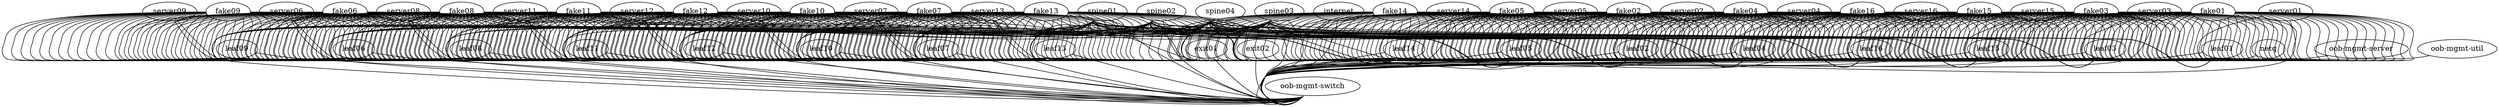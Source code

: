 graph vx {
 "leaf01" [function="leaf" os="CumulusCommunity/cumulus-vx" version="3.7.2" memory="768" config="./helper_scripts/config_switch.sh"]
 "leaf02" [function="leaf" os="CumulusCommunity/cumulus-vx" version="3.7.2" memory="768" config="./helper_scripts/config_switch.sh" ]
 "leaf03" [function="leaf" os="CumulusCommunity/cumulus-vx" version="3.7.2" memory="768" config="./helper_scripts/config_switch.sh" ]
 "leaf04" [function="leaf" os="CumulusCommunity/cumulus-vx" version="3.7.2" memory="768" config="./helper_scripts/config_switch.sh" ]
 "leaf05" [function="leaf" os="CumulusCommunity/cumulus-vx" version="3.7.2" memory="768" config="./helper_scripts/config_switch.sh" ]
 "leaf06" [function="leaf" os="CumulusCommunity/cumulus-vx" version="3.7.2" memory="768" config="./helper_scripts/config_switch.sh" ]
 "leaf07" [function="leaf" os="CumulusCommunity/cumulus-vx" version="3.7.2" memory="768" config="./helper_scripts/config_switch.sh" ]
 "leaf08" [function="leaf" os="CumulusCommunity/cumulus-vx" version="3.7.2" memory="768" config="./helper_scripts/config_switch.sh" ]
 "leaf09" [function="leaf" os="CumulusCommunity/cumulus-vx" version="3.7.2" memory="768" config="./helper_scripts/config_switch.sh" ]
 "leaf10" [function="leaf" os="CumulusCommunity/cumulus-vx" version="3.7.2" memory="768" config="./helper_scripts/config_switch.sh" ]
 "leaf11" [function="leaf" os="CumulusCommunity/cumulus-vx" version="3.7.2" memory="768" config="./helper_scripts/config_switch.sh" ]
 "leaf12" [function="leaf" os="CumulusCommunity/cumulus-vx" version="3.7.2" memory="768" config="./helper_scripts/config_switch.sh" ]
 "leaf13" [function="leaf" os="CumulusCommunity/cumulus-vx" version="3.7.2" memory="768" config="./helper_scripts/config_switch.sh" ]
 "leaf14" [function="leaf" os="CumulusCommunity/cumulus-vx" version="3.7.2" memory="768" config="./helper_scripts/config_switch.sh" ]
 "leaf15" [function="leaf" os="CumulusCommunity/cumulus-vx" version="3.7.2" memory="768" config="./helper_scripts/config_switch.sh" ]
 "leaf16" [function="leaf" os="CumulusCommunity/cumulus-vx" version="3.7.2" memory="768" config="./helper_scripts/config_switch.sh" ]
 "spine01" [function="spine" os="CumulusCommunity/cumulus-vx" version="3.7.2" memory="768" config="./helper_scripts/config_switch.sh" ]
 "spine02" [function="spine" os="CumulusCommunity/cumulus-vx" version="3.7.2" memory="768" config="./helper_scripts/config_switch.sh" ]
 "spine03" [function="spine" os="CumulusCommunity/cumulus-vx" version="3.7.2" memory="768" config="./helper_scripts/config_switch.sh" ]
 "spine04" [function="spine" os="CumulusCommunity/cumulus-vx" version="3.7.2" memory="768" config="./helper_scripts/config_switch.sh" ]
 "exit01" [function="exit" os="CumulusCommunity/cumulus-vx" version="3.7.2" memory="768" config="./helper_scripts/config_switch.sh" ]
 "exit02" [function="exit" os="CumulusCommunity/cumulus-vx" version="3.7.2" memory="768" config="./helper_scripts/config_switch.sh" ]
 "netq" [function="host" os="cumulus/ts" memory="2048" config="./helper_scripts/config_server.sh" ]
 "server01" [function="host" os="yk0/ubuntu-xenial" memory="256" config="./helper_scripts/config_server.sh" ]
 "server02" [function="host" os="yk0/ubuntu-xenial" memory="256" config="./helper_scripts/config_server.sh" ]
 "server03" [function="host" os="yk0/ubuntu-xenial" memory="256" config="./helper_scripts/config_server.sh" ]
 "server04" [function="host" os="yk0/ubuntu-xenial" memory="256" config="./helper_scripts/config_server.sh" ]
 "server05" [function="host" os="yk0/ubuntu-xenial" memory="256" config="./helper_scripts/config_server.sh" ]
 "server06" [function="host" os="yk0/ubuntu-xenial" memory="256" config="./helper_scripts/config_server.sh" ]
 "server07" [function="host" os="yk0/ubuntu-xenial" memory="256" config="./helper_scripts/config_server.sh" ]
 "server08" [function="host" os="yk0/ubuntu-xenial" memory="256" config="./helper_scripts/config_server.sh" ]
 "server09" [function="host" os="yk0/ubuntu-xenial" memory="256" config="./helper_scripts/config_server.sh" ]
 "server10" [function="host" os="yk0/ubuntu-xenial" memory="256" config="./helper_scripts/config_server.sh" ]
 "server11" [function="host" os="yk0/ubuntu-xenial" memory="256" config="./helper_scripts/config_server.sh" ]
 "server12" [function="host" os="yk0/ubuntu-xenial" memory="256" config="./helper_scripts/config_server.sh" ]
 "server13" [function="host" os="yk0/ubuntu-xenial" memory="256" config="./helper_scripts/config_server.sh" ]
 "server14" [function="host" os="yk0/ubuntu-xenial" memory="256" config="./helper_scripts/config_server.sh" ]
 "server15" [function="host" os="yk0/ubuntu-xenial" memory="256" config="./helper_scripts/config_server.sh" ]
 "server16" [function="host" os="yk0/ubuntu-xenial" memory="256" config="./helper_scripts/config_server.sh" ]
 "internet" [function="internet" vagrant="swp48" os="CumulusCommunity/cumulus-vx" version="3.7.2" memory="768" config="./helper_scripts/config_internet.sh" ]
 "oob-mgmt-switch" [function="oob-mgmt-switch" vagrant="eth0" os="CumulusCommunity/cumulus-vx" version="3.7.2" memory="768" config="./helper_scripts/config_oob_switch.sh" ]
 "oob-mgmt-server" [function="oob-server" vagrant="eth0" os="CumulusCommunity/vx_oob_server" version="1.0.4" memory="4096" config="./helper_scripts/config_oob_server.sh" ]
 "oob-mgmt-util" [function="host" vagrant="eth0" os="generic/ubuntu1804" memory="8192" config="./helper_scripts/config_util_server.sh" ]
 "fake01" [function="fake"]
 "fake02" [function="fake"]
 "fake03" [function="fake"]
 "fake04" [function="fake"]
 "fake05" [function="fake"]
 "fake06" [function="fake"]
 "fake07" [function="fake"]
 "fake08" [function="fake"]
 "fake09" [function="fake"]
 "fake10" [function="fake"]
 "fake11" [function="fake"]
 "fake12" [function="fake"]
 "fake13" [function="fake"]
 "fake14" [function="fake"]
 "fake15" [function="fake"]
 "fake16" [function="fake"]

 "spine01":"swp1" -- "leaf01":"swp49"
 "spine01":"swp2" -- "leaf02":"swp49"
 "spine01":"swp3" -- "leaf03":"swp49"
 "spine01":"swp4" -- "leaf04":"swp49"
 "spine01":"swp5" -- "leaf05":"swp49"
 "spine01":"swp6" -- "leaf06":"swp49"
 "spine01":"swp7" -- "leaf07":"swp49"
 "spine01":"swp8" -- "leaf08":"swp49"
 "spine01":"swp9" -- "leaf09":"swp49"
 "spine01":"swp10" -- "leaf10":"swp49"
 "spine01":"swp11" -- "leaf11":"swp49"
 "spine01":"swp12" -- "leaf12":"swp49"
 "spine01":"swp13" -- "leaf13":"swp49"
 "spine01":"swp14" -- "leaf14":"swp49"
 "spine01":"swp15" -- "leaf15":"swp49"
 "spine01":"swp16" -- "leaf16":"swp49"
 "spine01":"swp25" -- "exit01":"swp1"
 "spine01":"swp26" -- "exit02":"swp1"


 "spine02":"swp1" -- "leaf01":"swp50"
 "spine02":"swp2" -- "leaf02":"swp50"
 "spine02":"swp3" -- "leaf03":"swp50"
 "spine02":"swp4" -- "leaf04":"swp50"
 "spine02":"swp5" -- "leaf05":"swp50"
 "spine02":"swp6" -- "leaf06":"swp50"
 "spine02":"swp7" -- "leaf07":"swp50"
 "spine02":"swp8" -- "leaf08":"swp50"
 "spine02":"swp9" -- "leaf09":"swp50"
 "spine02":"swp10" -- "leaf10":"swp50"
 "spine02":"swp11" -- "leaf11":"swp50"
 "spine02":"swp12" -- "leaf12":"swp50"
 "spine02":"swp13" -- "leaf13":"swp50"
 "spine02":"swp14" -- "leaf14":"swp50"
 "spine02":"swp15" -- "leaf15":"swp50"
 "spine02":"swp16" -- "leaf16":"swp50"
 "spine02":"swp25" -- "exit01":"swp2"
 "spine02":"swp26" -- "exit02":"swp2"


 "spine03":"swp1" -- "leaf01":"swp51"
 "spine03":"swp2" -- "leaf02":"swp51"
 "spine03":"swp3" -- "leaf03":"swp51"
 "spine03":"swp4" -- "leaf04":"swp51"
 "spine03":"swp5" -- "leaf05":"swp51"
 "spine03":"swp6" -- "leaf06":"swp51"
 "spine03":"swp7" -- "leaf07":"swp51"
 "spine03":"swp8" -- "leaf08":"swp51"
 "spine03":"swp9" -- "leaf09":"swp51"
 "spine03":"swp10" -- "leaf10":"swp51"
 "spine03":"swp11" -- "leaf11":"swp51"
 "spine03":"swp12" -- "leaf12":"swp51"
 "spine03":"swp13" -- "leaf13":"swp51"
 "spine03":"swp14" -- "leaf14":"swp51"
 "spine03":"swp15" -- "leaf15":"swp51"
 "spine03":"swp16" -- "leaf16":"swp51"
 "spine03":"swp25" -- "exit01":"swp3"
 "spine03":"swp26" -- "exit02":"swp3"

 "spine04":"swp1" -- "leaf01":"swp52"
 "spine04":"swp2" -- "leaf02":"swp52"
 "spine04":"swp3" -- "leaf03":"swp52"
 "spine04":"swp4" -- "leaf04":"swp52"
 "spine04":"swp5" -- "leaf05":"swp52"
 "spine04":"swp6" -- "leaf06":"swp52"
 "spine04":"swp7" -- "leaf07":"swp52"
 "spine04":"swp8" -- "leaf08":"swp52"
 "spine04":"swp9" -- "leaf09":"swp52"
 "spine04":"swp10" -- "leaf10":"swp52"
 "spine04":"swp11" -- "leaf11":"swp52"
 "spine04":"swp12" -- "leaf12":"swp52"
 "spine04":"swp13" -- "leaf13":"swp52"
 "spine04":"swp14" -- "leaf14":"swp52"
 "spine04":"swp15" -- "leaf15":"swp52"
 "spine04":"swp16" -- "leaf16":"swp52"
 "spine04":"swp25" -- "exit01":"swp4"
 "spine04":"swp26" -- "exit02":"swp4"

 "server01":"eth1" -- "leaf01":"swp1" [left_mac="00:03:00:11:11:01"]
 "server02":"eth1" -- "leaf02":"swp1" [left_mac="00:03:00:11:11:02"]
 "server03":"eth1" -- "leaf03":"swp1" [left_mac="00:03:00:11:11:03"]
 "server04":"eth1" -- "leaf04":"swp1" [left_mac="00:03:00:11:11:04"]
 "server05":"eth1" -- "leaf05":"swp1" [left_mac="00:03:00:11:11:05"]
 "server06":"eth1" -- "leaf06":"swp1" [left_mac="00:03:00:11:11:06"]
 "server07":"eth1" -- "leaf07":"swp1" [left_mac="00:03:00:11:11:07"]
 "server08":"eth1" -- "leaf08":"swp1" [left_mac="00:03:00:11:11:08"]
 "server09":"eth1" -- "leaf09":"swp1" [left_mac="00:03:00:11:11:09"]
 "server10":"eth1" -- "leaf10":"swp1" [left_mac="00:03:00:11:11:10"]
 "server11":"eth1" -- "leaf11":"swp1" [left_mac="00:03:00:11:11:11"]
 "server12":"eth1" -- "leaf12":"swp1" [left_mac="00:03:00:11:11:12"]
 "server13":"eth1" -- "leaf13":"swp1" [left_mac="00:03:00:11:11:13"]
 "server14":"eth1" -- "leaf14":"swp1" [left_mac="00:03:00:11:11:14"]
 "server15":"eth1" -- "leaf15":"swp1" [left_mac="00:03:00:11:11:15"]
 "server16":"eth1" -- "leaf16":"swp1" [left_mac="00:03:00:11:11:16"]


 "internet":"swp1" -- "exit01":"swp32"
 "internet":"swp2" -- "exit02":"swp32"

 "oob-mgmt-server":"eth1" -- "oob-mgmt-switch":"swp1" [right_mac="a0:00:00:00:00:71"]
 "server01":"eth0" -- "oob-mgmt-switch":"swp2" [left_mac="a0:00:00:00:00:51"]
 "server02":"eth0" -- "oob-mgmt-switch":"swp3" [left_mac="a0:00:00:00:00:52"]
 "server03":"eth0" -- "oob-mgmt-switch":"swp4" [left_mac="a0:00:00:00:00:53"]
 "server04":"eth0" -- "oob-mgmt-switch":"swp5" [left_mac="a0:00:00:00:00:54"]
 "server05":"eth0" -- "oob-mgmt-switch":"swp6" [left_mac="a0:00:00:00:00:55"]
 "server06":"eth0" -- "oob-mgmt-switch":"swp7" [left_mac="a0:00:00:00:00:56"]
 "server07":"eth0" -- "oob-mgmt-switch":"swp8" [left_mac="a0:00:00:00:00:57"]
 "server08":"eth0" -- "oob-mgmt-switch":"swp9" [left_mac="a0:00:00:00:00:58"]
 "server09":"eth0" -- "oob-mgmt-switch":"swp10" [left_mac="a0:00:00:00:00:59"]
 "server10":"eth0" -- "oob-mgmt-switch":"swp11" [left_mac="a0:00:00:00:00:60"]
 "server11":"eth0" -- "oob-mgmt-switch":"swp12" [left_mac="a0:00:00:00:00:61"]
 "server12":"eth0" -- "oob-mgmt-switch":"swp13" [left_mac="a0:00:00:00:00:62"]
 "server13":"eth0" -- "oob-mgmt-switch":"swp14" [left_mac="a0:00:00:00:00:63"]
 "server14":"eth0" -- "oob-mgmt-switch":"swp15" [left_mac="a0:00:00:00:00:64"]
 "server15":"eth0" -- "oob-mgmt-switch":"swp16" [left_mac="a0:00:00:00:00:65"]
 "server16":"eth0" -- "oob-mgmt-switch":"swp17" [left_mac="a0:00:00:00:00:66"]
 "leaf01":"eth0" -- "oob-mgmt-switch":"swp18" [left_mac="a0:00:00:00:00:11"]
 "leaf02":"eth0" -- "oob-mgmt-switch":"swp19" [left_mac="a0:00:00:00:00:12"]
 "leaf03":"eth0" -- "oob-mgmt-switch":"swp20" [left_mac="a0:00:00:00:00:13"]
 "leaf04":"eth0" -- "oob-mgmt-switch":"swp21" [left_mac="a0:00:00:00:00:14"]
 "leaf05":"eth0" -- "oob-mgmt-switch":"swp22" [left_mac="a0:00:00:00:00:15"]
 "leaf06":"eth0" -- "oob-mgmt-switch":"swp23" [left_mac="a0:00:00:00:00:16"]
 "leaf07":"eth0" -- "oob-mgmt-switch":"swp24" [left_mac="a0:00:00:00:00:17"]
 "leaf08":"eth0" -- "oob-mgmt-switch":"swp25" [left_mac="a0:00:00:00:00:18"]
 "leaf09":"eth0" -- "oob-mgmt-switch":"swp26" [left_mac="a0:00:00:00:00:19"]
 "leaf10":"eth0" -- "oob-mgmt-switch":"swp27" [left_mac="a0:00:00:00:00:20"]
 "leaf11":"eth0" -- "oob-mgmt-switch":"swp28" [left_mac="a0:00:00:00:00:21"]
 "leaf12":"eth0" -- "oob-mgmt-switch":"swp29" [left_mac="a0:00:00:00:00:22"]
 "leaf13":"eth0" -- "oob-mgmt-switch":"swp30" [left_mac="a0:00:00:00:00:23"]
 "leaf14":"eth0" -- "oob-mgmt-switch":"swp31" [left_mac="a0:00:00:00:00:24"]
 "leaf15":"eth0" -- "oob-mgmt-switch":"swp32" [left_mac="a0:00:00:00:00:25"]
 "leaf16":"eth0" -- "oob-mgmt-switch":"swp33" [left_mac="a0:00:00:00:00:26"]
 "spine01":"eth0" -- "oob-mgmt-switch":"swp34" [left_mac="a0:00:00:00:00:31"]
 "spine02":"eth0" -- "oob-mgmt-switch":"swp35" [left_mac="a0:00:00:00:00:32"]
 "spine03":"eth0" -- "oob-mgmt-switch":"swp36" [left_mac="a0:00:00:00:00:33"]
 "spine04":"eth0" -- "oob-mgmt-switch":"swp37" [left_mac="a0:00:00:00:00:34"]
 "exit01":"eth0" -- "oob-mgmt-switch":"swp38" [left_mac="a0:00:00:00:00:41"]
 "exit02":"eth0" -- "oob-mgmt-switch":"swp39" [left_mac="a0:00:00:00:00:42"]
 "internet":"eth0" -- "oob-mgmt-switch":"swp40" [left_mac="a0:00:00:00:00:49"]
 "netq":"eth0" -- "oob-mgmt-switch":"swp41" [left_mac="a0:00:00:00:00:50"]
 "oob-mgmt-util":"eth1" -- "oob-mgmt-switch":"swp42" [left_mac="a0:00:00:00:00:67"]

 "fake01":"eth2" -- "leaf01":"swp2"
 "fake01":"eth3" -- "leaf01":"swp3"
 "fake01":"eth4" -- "leaf01":"swp4"
 "fake01":"eth5" -- "leaf01":"swp5"
 "fake01":"eth6" -- "leaf01":"swp6"
 "fake01":"eth7" -- "leaf01":"swp7"
 "fake01":"eth8" -- "leaf01":"swp8"
 "fake01":"eth9" -- "leaf01":"swp9"
 "fake01":"eth10" -- "leaf01":"swp10"
 "fake01":"eth11" -- "leaf01":"swp11"
 "fake01":"eth12" -- "leaf01":"swp12"
 "fake01":"eth13" -- "leaf01":"swp13"
 "fake01":"eth14" -- "leaf01":"swp14"
 "fake01":"eth15" -- "leaf01":"swp15"
 "fake01":"eth16" -- "leaf01":"swp16"
 "fake01":"eth17" -- "leaf01":"swp17"
 "fake01":"eth19" -- "leaf01":"swp19"
 "fake01":"eth20" -- "leaf01":"swp20"
 "fake01":"eth21" -- "leaf01":"swp21"
 "fake01":"eth22" -- "leaf01":"swp22"
 "fake01":"eth23" -- "leaf01":"swp23"
 "fake01":"eth24" -- "leaf01":"swp24"
 "fake01":"eth25" -- "leaf01":"swp25"
 "fake01":"eth26" -- "leaf01":"swp26"
 "fake01":"eth27" -- "leaf01":"swp27"
 "fake01":"eth28" -- "leaf01":"swp28"
 "fake01":"eth29" -- "leaf01":"swp29"
 "fake01":"eth30" -- "leaf01":"swp30"
 "fake01":"eth31" -- "leaf01":"swp31"
 "fake01":"eth32" -- "leaf01":"swp32"
 "fake01":"eth33" -- "leaf01":"swp33"
 "fake01":"eth34" -- "leaf01":"swp34"
 "fake01":"eth35" -- "leaf01":"swp35"
 "fake01":"eth36" -- "leaf01":"swp36"
 "fake01":"eth37" -- "leaf01":"swp37"
 "fake01":"eth38" -- "leaf01":"swp38"
 "fake01":"eth39" -- "leaf01":"swp39"
 "fake01":"eth40" -- "leaf01":"swp40"
 "fake01":"eth41" -- "leaf01":"swp41"
 "fake01":"eth42" -- "leaf01":"swp42"
 "fake01":"eth43" -- "leaf01":"swp43"
 "fake01":"eth44" -- "leaf01":"swp44"
 "fake01":"eth45" -- "leaf01":"swp45"
 "fake01":"eth46" -- "leaf01":"swp46"
 "fake01":"eth47" -- "leaf01":"swp47"
 "fake01":"eth48" -- "leaf01":"swp48"

 "fake02":"eth2" -- "leaf02":"swp2"
 "fake02":"eth3" -- "leaf02":"swp3"
 "fake02":"eth4" -- "leaf02":"swp4"
 "fake02":"eth5" -- "leaf02":"swp5"
 "fake02":"eth6" -- "leaf02":"swp6"
 "fake02":"eth7" -- "leaf02":"swp7"
 "fake02":"eth8" -- "leaf02":"swp8"
 "fake02":"eth9" -- "leaf02":"swp9"
 "fake02":"eth10" -- "leaf02":"swp10"
 "fake02":"eth11" -- "leaf02":"swp11"
 "fake02":"eth12" -- "leaf02":"swp12"
 "fake02":"eth13" -- "leaf02":"swp13"
 "fake02":"eth14" -- "leaf02":"swp14"
 "fake02":"eth15" -- "leaf02":"swp15"
 "fake02":"eth16" -- "leaf02":"swp16"
 "fake02":"eth17" -- "leaf02":"swp17"
 "fake02":"eth19" -- "leaf02":"swp19"
 "fake02":"eth20" -- "leaf02":"swp20"
 "fake02":"eth21" -- "leaf02":"swp21"
 "fake02":"eth22" -- "leaf02":"swp22"
 "fake02":"eth23" -- "leaf02":"swp23"
 "fake02":"eth24" -- "leaf02":"swp24"
 "fake02":"eth25" -- "leaf02":"swp25"
 "fake02":"eth26" -- "leaf02":"swp26"
 "fake02":"eth27" -- "leaf02":"swp27"
 "fake02":"eth28" -- "leaf02":"swp28"
 "fake02":"eth29" -- "leaf02":"swp29"
 "fake02":"eth30" -- "leaf02":"swp30"
 "fake02":"eth31" -- "leaf02":"swp31"
 "fake02":"eth32" -- "leaf02":"swp32"
 "fake02":"eth33" -- "leaf02":"swp33"
 "fake02":"eth34" -- "leaf02":"swp34"
 "fake02":"eth35" -- "leaf02":"swp35"
 "fake02":"eth36" -- "leaf02":"swp36"
 "fake02":"eth37" -- "leaf02":"swp37"
 "fake02":"eth38" -- "leaf02":"swp38"
 "fake02":"eth39" -- "leaf02":"swp39"
 "fake02":"eth40" -- "leaf02":"swp40"
 "fake02":"eth41" -- "leaf02":"swp41"
 "fake02":"eth42" -- "leaf02":"swp42"
 "fake02":"eth43" -- "leaf02":"swp43"
 "fake02":"eth44" -- "leaf02":"swp44"
 "fake02":"eth45" -- "leaf02":"swp45"
 "fake02":"eth46" -- "leaf02":"swp46"
 "fake02":"eth47" -- "leaf02":"swp47"
 "fake02":"eth48" -- "leaf02":"swp48"

 "fake03":"eth2" -- "leaf03":"swp2"
 "fake03":"eth3" -- "leaf03":"swp3"
 "fake03":"eth4" -- "leaf03":"swp4"
 "fake03":"eth5" -- "leaf03":"swp5"
 "fake03":"eth6" -- "leaf03":"swp6"
 "fake03":"eth7" -- "leaf03":"swp7"
 "fake03":"eth8" -- "leaf03":"swp8"
 "fake03":"eth9" -- "leaf03":"swp9"
 "fake03":"eth10" -- "leaf03":"swp10"
 "fake03":"eth11" -- "leaf03":"swp11"
 "fake03":"eth12" -- "leaf03":"swp12"
 "fake03":"eth13" -- "leaf03":"swp13"
 "fake03":"eth14" -- "leaf03":"swp14"
 "fake03":"eth15" -- "leaf03":"swp15"
 "fake03":"eth16" -- "leaf03":"swp16"
 "fake03":"eth17" -- "leaf03":"swp17"
 "fake03":"eth19" -- "leaf03":"swp19"
 "fake03":"eth20" -- "leaf03":"swp20"
 "fake03":"eth21" -- "leaf03":"swp21"
 "fake03":"eth22" -- "leaf03":"swp22"
 "fake03":"eth23" -- "leaf03":"swp23"
 "fake03":"eth24" -- "leaf03":"swp24"
 "fake03":"eth25" -- "leaf03":"swp25"
 "fake03":"eth26" -- "leaf03":"swp26"
 "fake03":"eth27" -- "leaf03":"swp27"
 "fake03":"eth28" -- "leaf03":"swp28"
 "fake03":"eth29" -- "leaf03":"swp29"
 "fake03":"eth30" -- "leaf03":"swp30"
 "fake03":"eth31" -- "leaf03":"swp31"
 "fake03":"eth32" -- "leaf03":"swp32"
 "fake03":"eth33" -- "leaf03":"swp33"
 "fake03":"eth34" -- "leaf03":"swp34"
 "fake03":"eth35" -- "leaf03":"swp35"
 "fake03":"eth36" -- "leaf03":"swp36"
 "fake03":"eth37" -- "leaf03":"swp37"
 "fake03":"eth38" -- "leaf03":"swp38"
 "fake03":"eth39" -- "leaf03":"swp39"
 "fake03":"eth40" -- "leaf03":"swp40"
 "fake03":"eth41" -- "leaf03":"swp41"
 "fake03":"eth42" -- "leaf03":"swp42"
 "fake03":"eth43" -- "leaf03":"swp43"
 "fake03":"eth44" -- "leaf03":"swp44"
 "fake03":"eth45" -- "leaf03":"swp45"
 "fake03":"eth46" -- "leaf03":"swp46"
 "fake03":"eth47" -- "leaf03":"swp47"
 "fake03":"eth48" -- "leaf03":"swp48"

 "fake04":"eth2" -- "leaf04":"swp2"
 "fake04":"eth3" -- "leaf04":"swp3"
 "fake04":"eth4" -- "leaf04":"swp4"
 "fake04":"eth5" -- "leaf04":"swp5"
 "fake04":"eth6" -- "leaf04":"swp6"
 "fake04":"eth7" -- "leaf04":"swp7"
 "fake04":"eth8" -- "leaf04":"swp8"
 "fake04":"eth9" -- "leaf04":"swp9"
 "fake04":"eth10" -- "leaf04":"swp10"
 "fake04":"eth11" -- "leaf04":"swp11"
 "fake04":"eth12" -- "leaf04":"swp12"
 "fake04":"eth13" -- "leaf04":"swp13"
 "fake04":"eth14" -- "leaf04":"swp14"
 "fake04":"eth15" -- "leaf04":"swp15"
 "fake04":"eth16" -- "leaf04":"swp16"
 "fake04":"eth17" -- "leaf04":"swp17"
 "fake04":"eth19" -- "leaf04":"swp19"
 "fake04":"eth20" -- "leaf04":"swp20"
 "fake04":"eth21" -- "leaf04":"swp21"
 "fake04":"eth22" -- "leaf04":"swp22"
 "fake04":"eth23" -- "leaf04":"swp23"
 "fake04":"eth24" -- "leaf04":"swp24"
 "fake04":"eth25" -- "leaf04":"swp25"
 "fake04":"eth26" -- "leaf04":"swp26"
 "fake04":"eth27" -- "leaf04":"swp27"
 "fake04":"eth28" -- "leaf04":"swp28"
 "fake04":"eth29" -- "leaf04":"swp29"
 "fake04":"eth30" -- "leaf04":"swp30"
 "fake04":"eth31" -- "leaf04":"swp31"
 "fake04":"eth32" -- "leaf04":"swp32"
 "fake04":"eth33" -- "leaf04":"swp33"
 "fake04":"eth34" -- "leaf04":"swp34"
 "fake04":"eth35" -- "leaf04":"swp35"
 "fake04":"eth36" -- "leaf04":"swp36"
 "fake04":"eth37" -- "leaf04":"swp37"
 "fake04":"eth38" -- "leaf04":"swp38"
 "fake04":"eth39" -- "leaf04":"swp39"
 "fake04":"eth40" -- "leaf04":"swp40"
 "fake04":"eth41" -- "leaf04":"swp41"
 "fake04":"eth42" -- "leaf04":"swp42"
 "fake04":"eth43" -- "leaf04":"swp43"
 "fake04":"eth44" -- "leaf04":"swp44"
 "fake04":"eth45" -- "leaf04":"swp45"
 "fake04":"eth46" -- "leaf04":"swp46"
 "fake04":"eth47" -- "leaf04":"swp47"
 "fake04":"eth48" -- "leaf04":"swp48"

 "fake05":"eth2" -- "leaf05":"swp2"
 "fake05":"eth3" -- "leaf05":"swp3"
 "fake05":"eth4" -- "leaf05":"swp4"
 "fake05":"eth5" -- "leaf05":"swp5"
 "fake05":"eth6" -- "leaf05":"swp6"
 "fake05":"eth7" -- "leaf05":"swp7"
 "fake05":"eth8" -- "leaf05":"swp8"
 "fake05":"eth9" -- "leaf05":"swp9"
 "fake05":"eth10" -- "leaf05":"swp10"
 "fake05":"eth11" -- "leaf05":"swp11"
 "fake05":"eth12" -- "leaf05":"swp12"
 "fake05":"eth13" -- "leaf05":"swp13"
 "fake05":"eth14" -- "leaf05":"swp14"
 "fake05":"eth15" -- "leaf05":"swp15"
 "fake05":"eth16" -- "leaf05":"swp16"
 "fake05":"eth17" -- "leaf05":"swp17"
 "fake05":"eth19" -- "leaf05":"swp19"
 "fake05":"eth20" -- "leaf05":"swp20"
 "fake05":"eth21" -- "leaf05":"swp21"
 "fake05":"eth22" -- "leaf05":"swp22"
 "fake05":"eth23" -- "leaf05":"swp23"
 "fake05":"eth24" -- "leaf05":"swp24"
 "fake05":"eth25" -- "leaf05":"swp25"
 "fake05":"eth26" -- "leaf05":"swp26"
 "fake05":"eth27" -- "leaf05":"swp27"
 "fake05":"eth28" -- "leaf05":"swp28"
 "fake05":"eth29" -- "leaf05":"swp29"
 "fake05":"eth30" -- "leaf05":"swp30"
 "fake05":"eth31" -- "leaf05":"swp31"
 "fake05":"eth32" -- "leaf05":"swp32"
 "fake05":"eth33" -- "leaf05":"swp33"
 "fake05":"eth34" -- "leaf05":"swp34"
 "fake05":"eth35" -- "leaf05":"swp35"
 "fake05":"eth36" -- "leaf05":"swp36"
 "fake05":"eth37" -- "leaf05":"swp37"
 "fake05":"eth38" -- "leaf05":"swp38"
 "fake05":"eth39" -- "leaf05":"swp39"
 "fake05":"eth40" -- "leaf05":"swp40"
 "fake05":"eth41" -- "leaf05":"swp41"
 "fake05":"eth42" -- "leaf05":"swp42"
 "fake05":"eth43" -- "leaf05":"swp43"
 "fake05":"eth44" -- "leaf05":"swp44"
 "fake05":"eth45" -- "leaf05":"swp45"
 "fake05":"eth46" -- "leaf05":"swp46"
 "fake05":"eth47" -- "leaf05":"swp47"
 "fake05":"eth48" -- "leaf05":"swp48"

 "fake06":"eth2" -- "leaf06":"swp2"
 "fake06":"eth3" -- "leaf06":"swp3"
 "fake06":"eth4" -- "leaf06":"swp4"
 "fake06":"eth5" -- "leaf06":"swp5"
 "fake06":"eth6" -- "leaf06":"swp6"
 "fake06":"eth7" -- "leaf06":"swp7"
 "fake06":"eth8" -- "leaf06":"swp8"
 "fake06":"eth9" -- "leaf06":"swp9"
 "fake06":"eth10" -- "leaf06":"swp10"
 "fake06":"eth11" -- "leaf06":"swp11"
 "fake06":"eth12" -- "leaf06":"swp12"
 "fake06":"eth13" -- "leaf06":"swp13"
 "fake06":"eth14" -- "leaf06":"swp14"
 "fake06":"eth15" -- "leaf06":"swp15"
 "fake06":"eth16" -- "leaf06":"swp16"
 "fake06":"eth17" -- "leaf06":"swp17"
 "fake06":"eth19" -- "leaf06":"swp19"
 "fake06":"eth20" -- "leaf06":"swp20"
 "fake06":"eth21" -- "leaf06":"swp21"
 "fake06":"eth22" -- "leaf06":"swp22"
 "fake06":"eth23" -- "leaf06":"swp23"
 "fake06":"eth24" -- "leaf06":"swp24"
 "fake06":"eth25" -- "leaf06":"swp25"
 "fake06":"eth26" -- "leaf06":"swp26"
 "fake06":"eth27" -- "leaf06":"swp27"
 "fake06":"eth28" -- "leaf06":"swp28"
 "fake06":"eth29" -- "leaf06":"swp29"
 "fake06":"eth30" -- "leaf06":"swp30"
 "fake06":"eth31" -- "leaf06":"swp31"
 "fake06":"eth32" -- "leaf06":"swp32"
 "fake06":"eth33" -- "leaf06":"swp33"
 "fake06":"eth34" -- "leaf06":"swp34"
 "fake06":"eth35" -- "leaf06":"swp35"
 "fake06":"eth36" -- "leaf06":"swp36"
 "fake06":"eth37" -- "leaf06":"swp37"
 "fake06":"eth38" -- "leaf06":"swp38"
 "fake06":"eth39" -- "leaf06":"swp39"
 "fake06":"eth40" -- "leaf06":"swp40"
 "fake06":"eth41" -- "leaf06":"swp41"
 "fake06":"eth42" -- "leaf06":"swp42"
 "fake06":"eth43" -- "leaf06":"swp43"
 "fake06":"eth44" -- "leaf06":"swp44"
 "fake06":"eth45" -- "leaf06":"swp45"
 "fake06":"eth46" -- "leaf06":"swp46"
 "fake06":"eth47" -- "leaf06":"swp47"
 "fake06":"eth48" -- "leaf06":"swp48"


 "fake07":"eth2" -- "leaf07":"swp2"
 "fake07":"eth3" -- "leaf07":"swp3"
 "fake07":"eth4" -- "leaf07":"swp4"
 "fake07":"eth5" -- "leaf07":"swp5"
 "fake07":"eth6" -- "leaf07":"swp6"
 "fake07":"eth7" -- "leaf07":"swp7"
 "fake07":"eth8" -- "leaf07":"swp8"
 "fake07":"eth9" -- "leaf07":"swp9"
 "fake07":"eth10" -- "leaf07":"swp10"
 "fake07":"eth11" -- "leaf07":"swp11"
 "fake07":"eth12" -- "leaf07":"swp12"
 "fake07":"eth13" -- "leaf07":"swp13"
 "fake07":"eth14" -- "leaf07":"swp14"
 "fake07":"eth15" -- "leaf07":"swp15"
 "fake07":"eth16" -- "leaf07":"swp16"
 "fake07":"eth17" -- "leaf07":"swp17"
 "fake07":"eth19" -- "leaf07":"swp19"
 "fake07":"eth20" -- "leaf07":"swp20"
 "fake07":"eth21" -- "leaf07":"swp21"
 "fake07":"eth22" -- "leaf07":"swp22"
 "fake07":"eth23" -- "leaf07":"swp23"
 "fake07":"eth24" -- "leaf07":"swp24"
 "fake07":"eth25" -- "leaf07":"swp25"
 "fake07":"eth26" -- "leaf07":"swp26"
 "fake07":"eth27" -- "leaf07":"swp27"
 "fake07":"eth28" -- "leaf07":"swp28"
 "fake07":"eth29" -- "leaf07":"swp29"
 "fake07":"eth30" -- "leaf07":"swp30"
 "fake07":"eth31" -- "leaf07":"swp31"
 "fake07":"eth32" -- "leaf07":"swp32"
 "fake07":"eth33" -- "leaf07":"swp33"
 "fake07":"eth34" -- "leaf07":"swp34"
 "fake07":"eth35" -- "leaf07":"swp35"
 "fake07":"eth36" -- "leaf07":"swp36"
 "fake07":"eth37" -- "leaf07":"swp37"
 "fake07":"eth38" -- "leaf07":"swp38"
 "fake07":"eth39" -- "leaf07":"swp39"
 "fake07":"eth40" -- "leaf07":"swp40"
 "fake07":"eth41" -- "leaf07":"swp41"
 "fake07":"eth42" -- "leaf07":"swp42"
 "fake07":"eth43" -- "leaf07":"swp43"
 "fake07":"eth44" -- "leaf07":"swp44"
 "fake07":"eth45" -- "leaf07":"swp45"
 "fake07":"eth46" -- "leaf07":"swp46"
 "fake07":"eth47" -- "leaf07":"swp47"
 "fake07":"eth48" -- "leaf07":"swp48"

 "fake08":"eth2" -- "leaf08":"swp2"
 "fake08":"eth3" -- "leaf08":"swp3"
 "fake08":"eth4" -- "leaf08":"swp4"
 "fake08":"eth5" -- "leaf08":"swp5"
 "fake08":"eth6" -- "leaf08":"swp6"
 "fake08":"eth7" -- "leaf08":"swp7"
 "fake08":"eth8" -- "leaf08":"swp8"
 "fake08":"eth9" -- "leaf08":"swp9"
 "fake08":"eth10" -- "leaf08":"swp10"
 "fake08":"eth11" -- "leaf08":"swp11"
 "fake08":"eth12" -- "leaf08":"swp12"
 "fake08":"eth13" -- "leaf08":"swp13"
 "fake08":"eth14" -- "leaf08":"swp14"
 "fake08":"eth15" -- "leaf08":"swp15"
 "fake08":"eth16" -- "leaf08":"swp16"
 "fake08":"eth17" -- "leaf08":"swp17"
 "fake08":"eth19" -- "leaf08":"swp19"
 "fake08":"eth20" -- "leaf08":"swp20"
 "fake08":"eth21" -- "leaf08":"swp21"
 "fake08":"eth22" -- "leaf08":"swp22"
 "fake08":"eth23" -- "leaf08":"swp23"
 "fake08":"eth24" -- "leaf08":"swp24"
 "fake08":"eth25" -- "leaf08":"swp25"
 "fake08":"eth26" -- "leaf08":"swp26"
 "fake08":"eth27" -- "leaf08":"swp27"
 "fake08":"eth28" -- "leaf08":"swp28"
 "fake08":"eth29" -- "leaf08":"swp29"
 "fake08":"eth30" -- "leaf08":"swp30"
 "fake08":"eth31" -- "leaf08":"swp31"
 "fake08":"eth32" -- "leaf08":"swp32"
 "fake08":"eth33" -- "leaf08":"swp33"
 "fake08":"eth34" -- "leaf08":"swp34"
 "fake08":"eth35" -- "leaf08":"swp35"
 "fake08":"eth36" -- "leaf08":"swp36"
 "fake08":"eth37" -- "leaf08":"swp37"
 "fake08":"eth38" -- "leaf08":"swp38"
 "fake08":"eth39" -- "leaf08":"swp39"
 "fake08":"eth40" -- "leaf08":"swp40"
 "fake08":"eth41" -- "leaf08":"swp41"
 "fake08":"eth42" -- "leaf08":"swp42"
 "fake08":"eth43" -- "leaf08":"swp43"
 "fake08":"eth44" -- "leaf08":"swp44"
 "fake08":"eth45" -- "leaf08":"swp45"
 "fake08":"eth46" -- "leaf08":"swp46"
 "fake08":"eth47" -- "leaf08":"swp47"
 "fake08":"eth48" -- "leaf08":"swp48"

 "fake09":"eth2" -- "leaf09":"swp2"
 "fake09":"eth3" -- "leaf09":"swp3"
 "fake09":"eth4" -- "leaf09":"swp4"
 "fake09":"eth5" -- "leaf09":"swp5"
 "fake09":"eth6" -- "leaf09":"swp6"
 "fake09":"eth7" -- "leaf09":"swp7"
 "fake09":"eth8" -- "leaf09":"swp8"
 "fake09":"eth9" -- "leaf09":"swp9"
 "fake09":"eth10" -- "leaf09":"swp10"
 "fake09":"eth11" -- "leaf09":"swp11"
 "fake09":"eth12" -- "leaf09":"swp12"
 "fake09":"eth13" -- "leaf09":"swp13"
 "fake09":"eth14" -- "leaf09":"swp14"
 "fake09":"eth15" -- "leaf09":"swp15"
 "fake09":"eth16" -- "leaf09":"swp16"
 "fake09":"eth17" -- "leaf09":"swp17"
 "fake09":"eth19" -- "leaf09":"swp19"
 "fake09":"eth20" -- "leaf09":"swp20"
 "fake09":"eth21" -- "leaf09":"swp21"
 "fake09":"eth22" -- "leaf09":"swp22"
 "fake09":"eth23" -- "leaf09":"swp23"
 "fake09":"eth24" -- "leaf09":"swp24"
 "fake09":"eth25" -- "leaf09":"swp25"
 "fake09":"eth26" -- "leaf09":"swp26"
 "fake09":"eth27" -- "leaf09":"swp27"
 "fake09":"eth28" -- "leaf09":"swp28"
 "fake09":"eth29" -- "leaf09":"swp29"
 "fake09":"eth30" -- "leaf09":"swp30"
 "fake09":"eth31" -- "leaf09":"swp31"
 "fake09":"eth32" -- "leaf09":"swp32"
 "fake09":"eth33" -- "leaf09":"swp33"
 "fake09":"eth34" -- "leaf09":"swp34"
 "fake09":"eth35" -- "leaf09":"swp35"
 "fake09":"eth36" -- "leaf09":"swp36"
 "fake09":"eth37" -- "leaf09":"swp37"
 "fake09":"eth38" -- "leaf09":"swp38"
 "fake09":"eth39" -- "leaf09":"swp39"
 "fake09":"eth40" -- "leaf09":"swp40"
 "fake09":"eth41" -- "leaf09":"swp41"
 "fake09":"eth42" -- "leaf09":"swp42"
 "fake09":"eth43" -- "leaf09":"swp43"
 "fake09":"eth44" -- "leaf09":"swp44"
 "fake09":"eth45" -- "leaf09":"swp45"
 "fake09":"eth46" -- "leaf09":"swp46"
 "fake09":"eth47" -- "leaf09":"swp47"
 "fake09":"eth48" -- "leaf09":"swp48"

 "fake10":"eth2" -- "leaf10":"swp2"
 "fake10":"eth3" -- "leaf10":"swp3"
 "fake10":"eth4" -- "leaf10":"swp4"
 "fake10":"eth5" -- "leaf10":"swp5"
 "fake10":"eth6" -- "leaf10":"swp6"
 "fake10":"eth7" -- "leaf10":"swp7"
 "fake10":"eth8" -- "leaf10":"swp8"
 "fake10":"eth9" -- "leaf10":"swp9"
 "fake10":"eth10" -- "leaf10":"swp10"
 "fake10":"eth11" -- "leaf10":"swp11"
 "fake10":"eth12" -- "leaf10":"swp12"
 "fake10":"eth13" -- "leaf10":"swp13"
 "fake10":"eth14" -- "leaf10":"swp14"
 "fake10":"eth15" -- "leaf10":"swp15"
 "fake10":"eth16" -- "leaf10":"swp16"
 "fake10":"eth17" -- "leaf10":"swp17"
 "fake10":"eth19" -- "leaf10":"swp19"
 "fake10":"eth20" -- "leaf10":"swp20"
 "fake10":"eth21" -- "leaf10":"swp21"
 "fake10":"eth22" -- "leaf10":"swp22"
 "fake10":"eth23" -- "leaf10":"swp23"
 "fake10":"eth24" -- "leaf10":"swp24"
 "fake10":"eth25" -- "leaf10":"swp25"
 "fake10":"eth26" -- "leaf10":"swp26"
 "fake10":"eth27" -- "leaf10":"swp27"
 "fake10":"eth28" -- "leaf10":"swp28"
 "fake10":"eth29" -- "leaf10":"swp29"
 "fake10":"eth30" -- "leaf10":"swp30"
 "fake10":"eth31" -- "leaf10":"swp31"
 "fake10":"eth32" -- "leaf10":"swp32"
 "fake10":"eth33" -- "leaf10":"swp33"
 "fake10":"eth34" -- "leaf10":"swp34"
 "fake10":"eth35" -- "leaf10":"swp35"
 "fake10":"eth36" -- "leaf10":"swp36"
 "fake10":"eth37" -- "leaf10":"swp37"
 "fake10":"eth38" -- "leaf10":"swp38"
 "fake10":"eth39" -- "leaf10":"swp39"
 "fake10":"eth40" -- "leaf10":"swp40"
 "fake10":"eth41" -- "leaf10":"swp41"
 "fake10":"eth42" -- "leaf10":"swp42"
 "fake10":"eth43" -- "leaf10":"swp43"
 "fake10":"eth44" -- "leaf10":"swp44"
 "fake10":"eth45" -- "leaf10":"swp45"
 "fake10":"eth46" -- "leaf10":"swp46"
 "fake10":"eth47" -- "leaf10":"swp47"
 "fake10":"eth48" -- "leaf10":"swp48"


 "fake11":"eth2" -- "leaf11":"swp2"
 "fake11":"eth3" -- "leaf11":"swp3"
 "fake11":"eth4" -- "leaf11":"swp4"
 "fake11":"eth5" -- "leaf11":"swp5"
 "fake11":"eth6" -- "leaf11":"swp6"
 "fake11":"eth7" -- "leaf11":"swp7"
 "fake11":"eth8" -- "leaf11":"swp8"
 "fake11":"eth9" -- "leaf11":"swp9"
 "fake11":"eth10" -- "leaf11":"swp10"
 "fake11":"eth11" -- "leaf11":"swp11"
 "fake11":"eth12" -- "leaf11":"swp12"
 "fake11":"eth13" -- "leaf11":"swp13"
 "fake11":"eth14" -- "leaf11":"swp14"
 "fake11":"eth15" -- "leaf11":"swp15"
 "fake11":"eth16" -- "leaf11":"swp16"
 "fake11":"eth17" -- "leaf11":"swp17"
 "fake11":"eth19" -- "leaf11":"swp19"
 "fake11":"eth20" -- "leaf11":"swp20"
 "fake11":"eth21" -- "leaf11":"swp21"
 "fake11":"eth22" -- "leaf11":"swp22"
 "fake11":"eth23" -- "leaf11":"swp23"
 "fake11":"eth24" -- "leaf11":"swp24"
 "fake11":"eth25" -- "leaf11":"swp25"
 "fake11":"eth26" -- "leaf11":"swp26"
 "fake11":"eth27" -- "leaf11":"swp27"
 "fake11":"eth28" -- "leaf11":"swp28"
 "fake11":"eth29" -- "leaf11":"swp29"
 "fake11":"eth30" -- "leaf11":"swp30"
 "fake11":"eth31" -- "leaf11":"swp31"
 "fake11":"eth32" -- "leaf11":"swp32"
 "fake11":"eth33" -- "leaf11":"swp33"
 "fake11":"eth34" -- "leaf11":"swp34"
 "fake11":"eth35" -- "leaf11":"swp35"
 "fake11":"eth36" -- "leaf11":"swp36"
 "fake11":"eth37" -- "leaf11":"swp37"
 "fake11":"eth38" -- "leaf11":"swp38"
 "fake11":"eth39" -- "leaf11":"swp39"
 "fake11":"eth40" -- "leaf11":"swp40"
 "fake11":"eth41" -- "leaf11":"swp41"
 "fake11":"eth42" -- "leaf11":"swp42"
 "fake11":"eth43" -- "leaf11":"swp43"
 "fake11":"eth44" -- "leaf11":"swp44"
 "fake11":"eth45" -- "leaf11":"swp45"
 "fake11":"eth46" -- "leaf11":"swp46"
 "fake11":"eth47" -- "leaf11":"swp47"
 "fake11":"eth48" -- "leaf11":"swp48"


 "fake12":"eth2" -- "leaf12":"swp2"
 "fake12":"eth3" -- "leaf12":"swp3"
 "fake12":"eth4" -- "leaf12":"swp4"
 "fake12":"eth5" -- "leaf12":"swp5"
 "fake12":"eth6" -- "leaf12":"swp6"
 "fake12":"eth7" -- "leaf12":"swp7"
 "fake12":"eth8" -- "leaf12":"swp8"
 "fake12":"eth9" -- "leaf12":"swp9"
 "fake12":"eth10" -- "leaf12":"swp10"
 "fake12":"eth11" -- "leaf12":"swp11"
 "fake12":"eth12" -- "leaf12":"swp12"
 "fake12":"eth13" -- "leaf12":"swp13"
 "fake12":"eth14" -- "leaf12":"swp14"
 "fake12":"eth15" -- "leaf12":"swp15"
 "fake12":"eth16" -- "leaf12":"swp16"
 "fake12":"eth17" -- "leaf12":"swp17"
 "fake12":"eth19" -- "leaf12":"swp19"
 "fake12":"eth20" -- "leaf12":"swp20"
 "fake12":"eth21" -- "leaf12":"swp21"
 "fake12":"eth22" -- "leaf12":"swp22"
 "fake12":"eth23" -- "leaf12":"swp23"
 "fake12":"eth24" -- "leaf12":"swp24"
 "fake12":"eth25" -- "leaf12":"swp25"
 "fake12":"eth26" -- "leaf12":"swp26"
 "fake12":"eth27" -- "leaf12":"swp27"
 "fake12":"eth28" -- "leaf12":"swp28"
 "fake12":"eth29" -- "leaf12":"swp29"
 "fake12":"eth30" -- "leaf12":"swp30"
 "fake12":"eth31" -- "leaf12":"swp31"
 "fake12":"eth32" -- "leaf12":"swp32"
 "fake12":"eth33" -- "leaf12":"swp33"
 "fake12":"eth34" -- "leaf12":"swp34"
 "fake12":"eth35" -- "leaf12":"swp35"
 "fake12":"eth36" -- "leaf12":"swp36"
 "fake12":"eth37" -- "leaf12":"swp37"
 "fake12":"eth38" -- "leaf12":"swp38"
 "fake12":"eth39" -- "leaf12":"swp39"
 "fake12":"eth40" -- "leaf12":"swp40"
 "fake12":"eth41" -- "leaf12":"swp41"
 "fake12":"eth42" -- "leaf12":"swp42"
 "fake12":"eth43" -- "leaf12":"swp43"
 "fake12":"eth44" -- "leaf12":"swp44"
 "fake12":"eth45" -- "leaf12":"swp45"
 "fake12":"eth46" -- "leaf12":"swp46"
 "fake12":"eth47" -- "leaf12":"swp47"
 "fake12":"eth48" -- "leaf12":"swp48"


 "fake13":"eth2" -- "leaf13":"swp2"
 "fake13":"eth3" -- "leaf13":"swp3"
 "fake13":"eth4" -- "leaf13":"swp4"
 "fake13":"eth5" -- "leaf13":"swp5"
 "fake13":"eth6" -- "leaf13":"swp6"
 "fake13":"eth7" -- "leaf13":"swp7"
 "fake13":"eth8" -- "leaf13":"swp8"
 "fake13":"eth9" -- "leaf13":"swp9"
 "fake13":"eth10" -- "leaf13":"swp10"
 "fake13":"eth11" -- "leaf13":"swp11"
 "fake13":"eth12" -- "leaf13":"swp12"
 "fake13":"eth13" -- "leaf13":"swp13"
 "fake13":"eth14" -- "leaf13":"swp14"
 "fake13":"eth15" -- "leaf13":"swp15"
 "fake13":"eth16" -- "leaf13":"swp16"
 "fake13":"eth17" -- "leaf13":"swp17"
 "fake13":"eth19" -- "leaf13":"swp19"
 "fake13":"eth20" -- "leaf13":"swp20"
 "fake13":"eth21" -- "leaf13":"swp21"
 "fake13":"eth22" -- "leaf13":"swp22"
 "fake13":"eth23" -- "leaf13":"swp23"
 "fake13":"eth24" -- "leaf13":"swp24"
 "fake13":"eth25" -- "leaf13":"swp25"
 "fake13":"eth26" -- "leaf13":"swp26"
 "fake13":"eth27" -- "leaf13":"swp27"
 "fake13":"eth28" -- "leaf13":"swp28"
 "fake13":"eth29" -- "leaf13":"swp29"
 "fake13":"eth30" -- "leaf13":"swp30"
 "fake13":"eth31" -- "leaf13":"swp31"
 "fake13":"eth32" -- "leaf13":"swp32"
 "fake13":"eth33" -- "leaf13":"swp33"
 "fake13":"eth34" -- "leaf13":"swp34"
 "fake13":"eth35" -- "leaf13":"swp35"
 "fake13":"eth36" -- "leaf13":"swp36"
 "fake13":"eth37" -- "leaf13":"swp37"
 "fake13":"eth38" -- "leaf13":"swp38"
 "fake13":"eth39" -- "leaf13":"swp39"
 "fake13":"eth40" -- "leaf13":"swp40"
 "fake13":"eth41" -- "leaf13":"swp41"
 "fake13":"eth42" -- "leaf13":"swp42"
 "fake13":"eth43" -- "leaf13":"swp43"
 "fake13":"eth44" -- "leaf13":"swp44"
 "fake13":"eth45" -- "leaf13":"swp45"
 "fake13":"eth46" -- "leaf13":"swp46"
 "fake13":"eth47" -- "leaf13":"swp47"
 "fake13":"eth48" -- "leaf13":"swp48"

 "fake14":"eth2" -- "leaf14":"swp2"
 "fake14":"eth3" -- "leaf14":"swp3"
 "fake14":"eth4" -- "leaf14":"swp4"
 "fake14":"eth5" -- "leaf14":"swp5"
 "fake14":"eth6" -- "leaf14":"swp6"
 "fake14":"eth7" -- "leaf14":"swp7"
 "fake14":"eth8" -- "leaf14":"swp8"
 "fake14":"eth9" -- "leaf14":"swp9"
 "fake14":"eth10" -- "leaf14":"swp10"
 "fake14":"eth11" -- "leaf14":"swp11"
 "fake14":"eth12" -- "leaf14":"swp12"
 "fake14":"eth13" -- "leaf14":"swp13"
 "fake14":"eth14" -- "leaf14":"swp14"
 "fake14":"eth15" -- "leaf14":"swp15"
 "fake14":"eth16" -- "leaf14":"swp16"
 "fake14":"eth17" -- "leaf14":"swp17"
 "fake14":"eth19" -- "leaf14":"swp19"
 "fake14":"eth20" -- "leaf14":"swp20"
 "fake14":"eth21" -- "leaf14":"swp21"
 "fake14":"eth22" -- "leaf14":"swp22"
 "fake14":"eth23" -- "leaf14":"swp23"
 "fake14":"eth24" -- "leaf14":"swp24"
 "fake14":"eth25" -- "leaf14":"swp25"
 "fake14":"eth26" -- "leaf14":"swp26"
 "fake14":"eth27" -- "leaf14":"swp27"
 "fake14":"eth28" -- "leaf14":"swp28"
 "fake14":"eth29" -- "leaf14":"swp29"
 "fake14":"eth30" -- "leaf14":"swp30"
 "fake14":"eth31" -- "leaf14":"swp31"
 "fake14":"eth32" -- "leaf14":"swp32"
 "fake14":"eth33" -- "leaf14":"swp33"
 "fake14":"eth34" -- "leaf14":"swp34"
 "fake14":"eth35" -- "leaf14":"swp35"
 "fake14":"eth36" -- "leaf14":"swp36"
 "fake14":"eth37" -- "leaf14":"swp37"
 "fake14":"eth38" -- "leaf14":"swp38"
 "fake14":"eth39" -- "leaf14":"swp39"
 "fake14":"eth40" -- "leaf14":"swp40"
 "fake14":"eth41" -- "leaf14":"swp41"
 "fake14":"eth42" -- "leaf14":"swp42"
 "fake14":"eth43" -- "leaf14":"swp43"
 "fake14":"eth44" -- "leaf14":"swp44"
 "fake14":"eth45" -- "leaf14":"swp45"
 "fake14":"eth46" -- "leaf14":"swp46"
 "fake14":"eth47" -- "leaf14":"swp47"
 "fake14":"eth48" -- "leaf14":"swp48"


 "fake15":"eth2" -- "leaf15":"swp2"
 "fake15":"eth3" -- "leaf15":"swp3"
 "fake15":"eth4" -- "leaf15":"swp4"
 "fake15":"eth5" -- "leaf15":"swp5"
 "fake15":"eth6" -- "leaf15":"swp6"
 "fake15":"eth7" -- "leaf15":"swp7"
 "fake15":"eth8" -- "leaf15":"swp8"
 "fake15":"eth9" -- "leaf15":"swp9"
 "fake15":"eth10" -- "leaf15":"swp10"
 "fake15":"eth11" -- "leaf15":"swp11"
 "fake15":"eth12" -- "leaf15":"swp12"
 "fake15":"eth13" -- "leaf15":"swp13"
 "fake15":"eth14" -- "leaf15":"swp14"
 "fake15":"eth15" -- "leaf15":"swp15"
 "fake15":"eth16" -- "leaf15":"swp16"
 "fake15":"eth17" -- "leaf15":"swp17"
 "fake15":"eth19" -- "leaf15":"swp19"
 "fake15":"eth20" -- "leaf15":"swp20"
 "fake15":"eth21" -- "leaf15":"swp21"
 "fake15":"eth22" -- "leaf15":"swp22"
 "fake15":"eth23" -- "leaf15":"swp23"
 "fake15":"eth24" -- "leaf15":"swp24"
 "fake15":"eth25" -- "leaf15":"swp25"
 "fake15":"eth26" -- "leaf15":"swp26"
 "fake15":"eth27" -- "leaf15":"swp27"
 "fake15":"eth28" -- "leaf15":"swp28"
 "fake15":"eth29" -- "leaf15":"swp29"
 "fake15":"eth30" -- "leaf15":"swp30"
 "fake15":"eth31" -- "leaf15":"swp31"
 "fake15":"eth32" -- "leaf15":"swp32"
 "fake15":"eth33" -- "leaf15":"swp33"
 "fake15":"eth34" -- "leaf15":"swp34"
 "fake15":"eth35" -- "leaf15":"swp35"
 "fake15":"eth36" -- "leaf15":"swp36"
 "fake15":"eth37" -- "leaf15":"swp37"
 "fake15":"eth38" -- "leaf15":"swp38"
 "fake15":"eth39" -- "leaf15":"swp39"
 "fake15":"eth40" -- "leaf15":"swp40"
 "fake15":"eth41" -- "leaf15":"swp41"
 "fake15":"eth42" -- "leaf15":"swp42"
 "fake15":"eth43" -- "leaf15":"swp43"
 "fake15":"eth44" -- "leaf15":"swp44"
 "fake15":"eth45" -- "leaf15":"swp45"
 "fake15":"eth46" -- "leaf15":"swp46"
 "fake15":"eth47" -- "leaf15":"swp47"
 "fake15":"eth48" -- "leaf15":"swp48"


 "fake16":"eth2" -- "leaf16":"swp2"
 "fake16":"eth3" -- "leaf16":"swp3"
 "fake16":"eth4" -- "leaf16":"swp4"
 "fake16":"eth5" -- "leaf16":"swp5"
 "fake16":"eth6" -- "leaf16":"swp6"
 "fake16":"eth7" -- "leaf16":"swp7"
 "fake16":"eth8" -- "leaf16":"swp8"
 "fake16":"eth9" -- "leaf16":"swp9"
 "fake16":"eth10" -- "leaf16":"swp10"
 "fake16":"eth11" -- "leaf16":"swp11"
 "fake16":"eth12" -- "leaf16":"swp12"
 "fake16":"eth13" -- "leaf16":"swp13"
 "fake16":"eth14" -- "leaf16":"swp14"
 "fake16":"eth15" -- "leaf16":"swp15"
 "fake16":"eth16" -- "leaf16":"swp16"
 "fake16":"eth17" -- "leaf16":"swp17"
 "fake16":"eth19" -- "leaf16":"swp19"
 "fake16":"eth20" -- "leaf16":"swp20"
 "fake16":"eth21" -- "leaf16":"swp21"
 "fake16":"eth22" -- "leaf16":"swp22"
 "fake16":"eth23" -- "leaf16":"swp23"
 "fake16":"eth24" -- "leaf16":"swp24"
 "fake16":"eth25" -- "leaf16":"swp25"
 "fake16":"eth26" -- "leaf16":"swp26"
 "fake16":"eth27" -- "leaf16":"swp27"
 "fake16":"eth28" -- "leaf16":"swp28"
 "fake16":"eth29" -- "leaf16":"swp29"
 "fake16":"eth30" -- "leaf16":"swp30"
 "fake16":"eth31" -- "leaf16":"swp31"
 "fake16":"eth32" -- "leaf16":"swp32"
 "fake16":"eth33" -- "leaf16":"swp33"
 "fake16":"eth34" -- "leaf16":"swp34"
 "fake16":"eth35" -- "leaf16":"swp35"
 "fake16":"eth36" -- "leaf16":"swp36"
 "fake16":"eth37" -- "leaf16":"swp37"
 "fake16":"eth38" -- "leaf16":"swp38"
 "fake16":"eth39" -- "leaf16":"swp39"
 "fake16":"eth40" -- "leaf16":"swp40"
 "fake16":"eth41" -- "leaf16":"swp41"
 "fake16":"eth42" -- "leaf16":"swp42"
 "fake16":"eth43" -- "leaf16":"swp43"
 "fake16":"eth44" -- "leaf16":"swp44"
 "fake16":"eth45" -- "leaf16":"swp45"
 "fake16":"eth46" -- "leaf16":"swp46"
 "fake16":"eth47" -- "leaf16":"swp47"
 "fake16":"eth48" -- "leaf16":"swp48"

}
